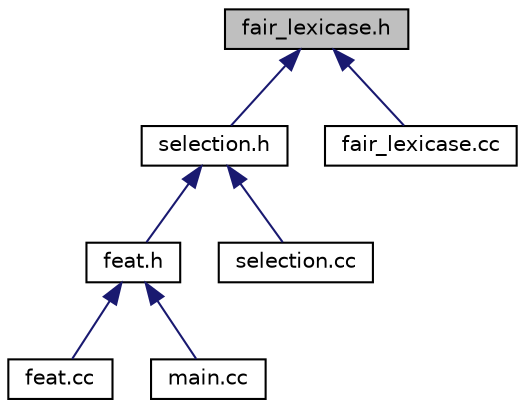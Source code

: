 digraph "fair_lexicase.h"
{
 // LATEX_PDF_SIZE
  edge [fontname="Helvetica",fontsize="10",labelfontname="Helvetica",labelfontsize="10"];
  node [fontname="Helvetica",fontsize="10",shape=record];
  Node1 [label="fair_lexicase.h",height=0.2,width=0.4,color="black", fillcolor="grey75", style="filled", fontcolor="black",tooltip=" "];
  Node1 -> Node2 [dir="back",color="midnightblue",fontsize="10",style="solid",fontname="Helvetica"];
  Node2 [label="selection.h",height=0.2,width=0.4,color="black", fillcolor="white", style="filled",URL="$df/d48/selection_8h.html",tooltip=" "];
  Node2 -> Node3 [dir="back",color="midnightblue",fontsize="10",style="solid",fontname="Helvetica"];
  Node3 [label="feat.h",height=0.2,width=0.4,color="black", fillcolor="white", style="filled",URL="$d3/dff/feat_8h.html",tooltip=" "];
  Node3 -> Node4 [dir="back",color="midnightblue",fontsize="10",style="solid",fontname="Helvetica"];
  Node4 [label="feat.cc",height=0.2,width=0.4,color="black", fillcolor="white", style="filled",URL="$dc/d37/feat_8cc.html",tooltip=" "];
  Node3 -> Node5 [dir="back",color="midnightblue",fontsize="10",style="solid",fontname="Helvetica"];
  Node5 [label="main.cc",height=0.2,width=0.4,color="black", fillcolor="white", style="filled",URL="$d9/d0f/main_8cc.html",tooltip=" "];
  Node2 -> Node6 [dir="back",color="midnightblue",fontsize="10",style="solid",fontname="Helvetica"];
  Node6 [label="selection.cc",height=0.2,width=0.4,color="black", fillcolor="white", style="filled",URL="$d3/d48/selection_8cc.html",tooltip=" "];
  Node1 -> Node7 [dir="back",color="midnightblue",fontsize="10",style="solid",fontname="Helvetica"];
  Node7 [label="fair_lexicase.cc",height=0.2,width=0.4,color="black", fillcolor="white", style="filled",URL="$d2/d2a/fair__lexicase_8cc.html",tooltip=" "];
}
